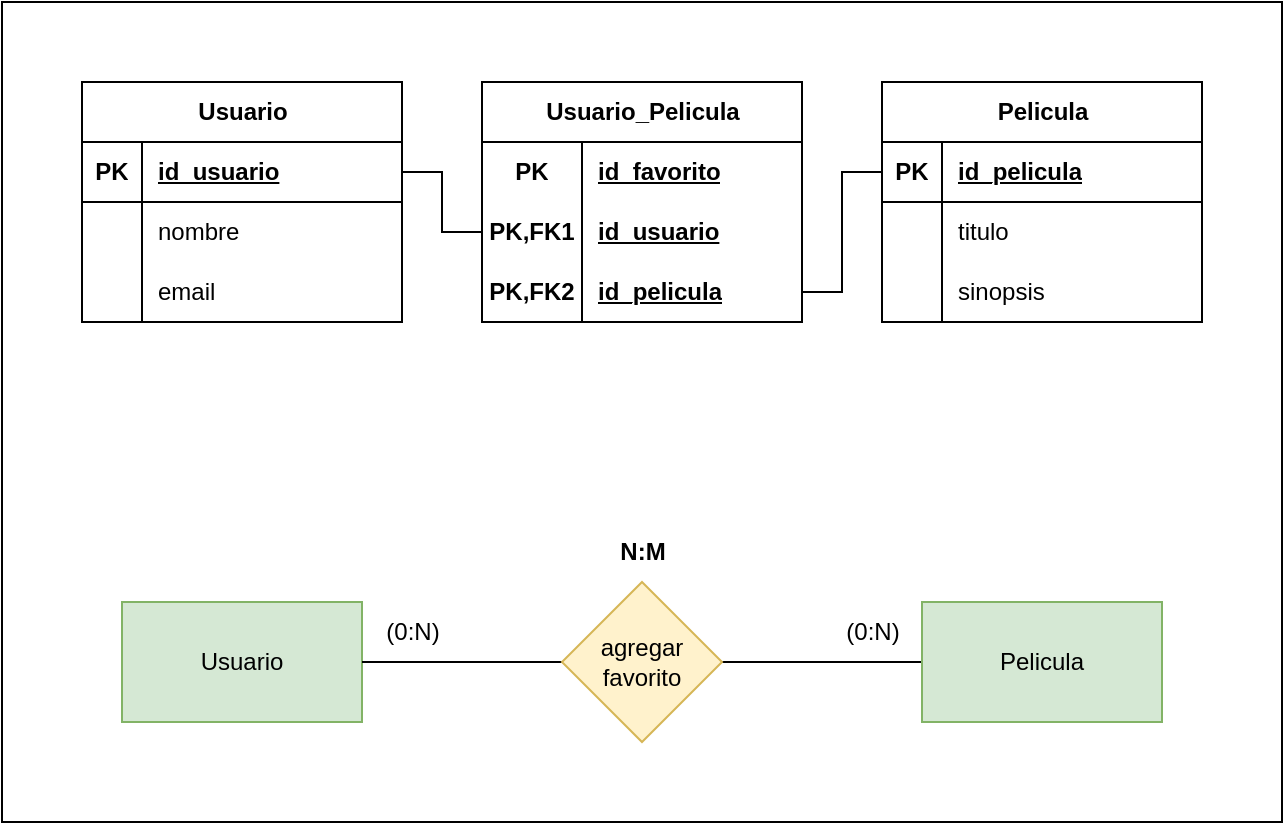 <mxfile version="26.0.10">
  <diagram name="Page-1" id="GOoV3YT7rpH2ohxFPztX">
    <mxGraphModel dx="942" dy="557" grid="1" gridSize="10" guides="1" tooltips="1" connect="1" arrows="1" fold="1" page="1" pageScale="1" pageWidth="850" pageHeight="1100" math="0" shadow="0">
      <root>
        <mxCell id="0" />
        <mxCell id="1" parent="0" />
        <mxCell id="4uTW3PIileqZcP5OVmHS-51" value="" style="group" vertex="1" connectable="0" parent="1">
          <mxGeometry width="640" height="410" as="geometry" />
        </mxCell>
        <mxCell id="4uTW3PIileqZcP5OVmHS-50" value="" style="rounded=0;whiteSpace=wrap;html=1;" vertex="1" parent="4uTW3PIileqZcP5OVmHS-51">
          <mxGeometry width="640" height="410" as="geometry" />
        </mxCell>
        <mxCell id="4uTW3PIileqZcP5OVmHS-1" value="Usuario" style="rounded=0;whiteSpace=wrap;html=1;fillColor=#d5e8d4;strokeColor=#82b366;" vertex="1" parent="4uTW3PIileqZcP5OVmHS-51">
          <mxGeometry x="60" y="300" width="120" height="60" as="geometry" />
        </mxCell>
        <mxCell id="4uTW3PIileqZcP5OVmHS-4" style="edgeStyle=orthogonalEdgeStyle;rounded=0;orthogonalLoop=1;jettySize=auto;html=1;exitX=1;exitY=0.5;exitDx=0;exitDy=0;entryX=0;entryY=0.5;entryDx=0;entryDy=0;endArrow=none;startFill=0;" edge="1" parent="4uTW3PIileqZcP5OVmHS-51" source="4uTW3PIileqZcP5OVmHS-2" target="4uTW3PIileqZcP5OVmHS-3">
          <mxGeometry relative="1" as="geometry" />
        </mxCell>
        <mxCell id="4uTW3PIileqZcP5OVmHS-5" style="edgeStyle=orthogonalEdgeStyle;rounded=0;orthogonalLoop=1;jettySize=auto;html=1;exitX=0;exitY=0.5;exitDx=0;exitDy=0;entryX=1;entryY=0.5;entryDx=0;entryDy=0;endArrow=none;startFill=0;" edge="1" parent="4uTW3PIileqZcP5OVmHS-51" source="4uTW3PIileqZcP5OVmHS-2" target="4uTW3PIileqZcP5OVmHS-1">
          <mxGeometry relative="1" as="geometry" />
        </mxCell>
        <mxCell id="4uTW3PIileqZcP5OVmHS-2" value="&lt;div&gt;agregar&lt;/div&gt;&lt;div&gt;favorito&lt;br&gt;&lt;/div&gt;" style="rhombus;whiteSpace=wrap;html=1;fillColor=#fff2cc;strokeColor=#d6b656;" vertex="1" parent="4uTW3PIileqZcP5OVmHS-51">
          <mxGeometry x="280" y="290" width="80" height="80" as="geometry" />
        </mxCell>
        <mxCell id="4uTW3PIileqZcP5OVmHS-3" value="Pelicula" style="rounded=0;whiteSpace=wrap;html=1;fillColor=#d5e8d4;strokeColor=#82b366;" vertex="1" parent="4uTW3PIileqZcP5OVmHS-51">
          <mxGeometry x="460" y="300" width="120" height="60" as="geometry" />
        </mxCell>
        <mxCell id="4uTW3PIileqZcP5OVmHS-6" value="(0:N)" style="text;html=1;align=center;verticalAlign=middle;resizable=0;points=[];autosize=1;strokeColor=none;fillColor=none;" vertex="1" parent="4uTW3PIileqZcP5OVmHS-51">
          <mxGeometry x="410" y="300" width="50" height="30" as="geometry" />
        </mxCell>
        <mxCell id="4uTW3PIileqZcP5OVmHS-7" value="(0:N)" style="text;html=1;align=center;verticalAlign=middle;resizable=0;points=[];autosize=1;strokeColor=none;fillColor=none;" vertex="1" parent="4uTW3PIileqZcP5OVmHS-51">
          <mxGeometry x="180" y="300" width="50" height="30" as="geometry" />
        </mxCell>
        <mxCell id="4uTW3PIileqZcP5OVmHS-8" value="N:M" style="text;html=1;align=center;verticalAlign=middle;resizable=0;points=[];autosize=1;strokeColor=none;fillColor=none;fontStyle=1" vertex="1" parent="4uTW3PIileqZcP5OVmHS-51">
          <mxGeometry x="295" y="260" width="50" height="30" as="geometry" />
        </mxCell>
        <mxCell id="4uTW3PIileqZcP5OVmHS-9" value="Usuario" style="shape=table;startSize=30;container=1;collapsible=1;childLayout=tableLayout;fixedRows=1;rowLines=0;fontStyle=1;align=center;resizeLast=1;html=1;" vertex="1" parent="4uTW3PIileqZcP5OVmHS-51">
          <mxGeometry x="40" y="40" width="160" height="120" as="geometry" />
        </mxCell>
        <mxCell id="4uTW3PIileqZcP5OVmHS-10" value="" style="shape=tableRow;horizontal=0;startSize=0;swimlaneHead=0;swimlaneBody=0;fillColor=none;collapsible=0;dropTarget=0;points=[[0,0.5],[1,0.5]];portConstraint=eastwest;top=0;left=0;right=0;bottom=1;" vertex="1" parent="4uTW3PIileqZcP5OVmHS-9">
          <mxGeometry y="30" width="160" height="30" as="geometry" />
        </mxCell>
        <mxCell id="4uTW3PIileqZcP5OVmHS-11" value="PK" style="shape=partialRectangle;connectable=0;fillColor=none;top=0;left=0;bottom=0;right=0;fontStyle=1;overflow=hidden;whiteSpace=wrap;html=1;" vertex="1" parent="4uTW3PIileqZcP5OVmHS-10">
          <mxGeometry width="30" height="30" as="geometry">
            <mxRectangle width="30" height="30" as="alternateBounds" />
          </mxGeometry>
        </mxCell>
        <mxCell id="4uTW3PIileqZcP5OVmHS-12" value="id_usuario" style="shape=partialRectangle;connectable=0;fillColor=none;top=0;left=0;bottom=0;right=0;align=left;spacingLeft=6;fontStyle=5;overflow=hidden;whiteSpace=wrap;html=1;" vertex="1" parent="4uTW3PIileqZcP5OVmHS-10">
          <mxGeometry x="30" width="130" height="30" as="geometry">
            <mxRectangle width="130" height="30" as="alternateBounds" />
          </mxGeometry>
        </mxCell>
        <mxCell id="4uTW3PIileqZcP5OVmHS-13" value="" style="shape=tableRow;horizontal=0;startSize=0;swimlaneHead=0;swimlaneBody=0;fillColor=none;collapsible=0;dropTarget=0;points=[[0,0.5],[1,0.5]];portConstraint=eastwest;top=0;left=0;right=0;bottom=0;" vertex="1" parent="4uTW3PIileqZcP5OVmHS-9">
          <mxGeometry y="60" width="160" height="30" as="geometry" />
        </mxCell>
        <mxCell id="4uTW3PIileqZcP5OVmHS-14" value="" style="shape=partialRectangle;connectable=0;fillColor=none;top=0;left=0;bottom=0;right=0;editable=1;overflow=hidden;whiteSpace=wrap;html=1;" vertex="1" parent="4uTW3PIileqZcP5OVmHS-13">
          <mxGeometry width="30" height="30" as="geometry">
            <mxRectangle width="30" height="30" as="alternateBounds" />
          </mxGeometry>
        </mxCell>
        <mxCell id="4uTW3PIileqZcP5OVmHS-15" value="nombre" style="shape=partialRectangle;connectable=0;fillColor=none;top=0;left=0;bottom=0;right=0;align=left;spacingLeft=6;overflow=hidden;whiteSpace=wrap;html=1;" vertex="1" parent="4uTW3PIileqZcP5OVmHS-13">
          <mxGeometry x="30" width="130" height="30" as="geometry">
            <mxRectangle width="130" height="30" as="alternateBounds" />
          </mxGeometry>
        </mxCell>
        <mxCell id="4uTW3PIileqZcP5OVmHS-16" value="" style="shape=tableRow;horizontal=0;startSize=0;swimlaneHead=0;swimlaneBody=0;fillColor=none;collapsible=0;dropTarget=0;points=[[0,0.5],[1,0.5]];portConstraint=eastwest;top=0;left=0;right=0;bottom=0;" vertex="1" parent="4uTW3PIileqZcP5OVmHS-9">
          <mxGeometry y="90" width="160" height="30" as="geometry" />
        </mxCell>
        <mxCell id="4uTW3PIileqZcP5OVmHS-17" value="" style="shape=partialRectangle;connectable=0;fillColor=none;top=0;left=0;bottom=0;right=0;editable=1;overflow=hidden;whiteSpace=wrap;html=1;" vertex="1" parent="4uTW3PIileqZcP5OVmHS-16">
          <mxGeometry width="30" height="30" as="geometry">
            <mxRectangle width="30" height="30" as="alternateBounds" />
          </mxGeometry>
        </mxCell>
        <mxCell id="4uTW3PIileqZcP5OVmHS-18" value="email" style="shape=partialRectangle;connectable=0;fillColor=none;top=0;left=0;bottom=0;right=0;align=left;spacingLeft=6;overflow=hidden;whiteSpace=wrap;html=1;" vertex="1" parent="4uTW3PIileqZcP5OVmHS-16">
          <mxGeometry x="30" width="130" height="30" as="geometry">
            <mxRectangle width="130" height="30" as="alternateBounds" />
          </mxGeometry>
        </mxCell>
        <mxCell id="4uTW3PIileqZcP5OVmHS-22" value="Pelicula" style="shape=table;startSize=30;container=1;collapsible=1;childLayout=tableLayout;fixedRows=1;rowLines=0;fontStyle=1;align=center;resizeLast=1;html=1;" vertex="1" parent="4uTW3PIileqZcP5OVmHS-51">
          <mxGeometry x="440" y="40" width="160" height="120" as="geometry" />
        </mxCell>
        <mxCell id="4uTW3PIileqZcP5OVmHS-23" value="" style="shape=tableRow;horizontal=0;startSize=0;swimlaneHead=0;swimlaneBody=0;fillColor=none;collapsible=0;dropTarget=0;points=[[0,0.5],[1,0.5]];portConstraint=eastwest;top=0;left=0;right=0;bottom=1;" vertex="1" parent="4uTW3PIileqZcP5OVmHS-22">
          <mxGeometry y="30" width="160" height="30" as="geometry" />
        </mxCell>
        <mxCell id="4uTW3PIileqZcP5OVmHS-24" value="PK" style="shape=partialRectangle;connectable=0;fillColor=none;top=0;left=0;bottom=0;right=0;fontStyle=1;overflow=hidden;whiteSpace=wrap;html=1;" vertex="1" parent="4uTW3PIileqZcP5OVmHS-23">
          <mxGeometry width="30" height="30" as="geometry">
            <mxRectangle width="30" height="30" as="alternateBounds" />
          </mxGeometry>
        </mxCell>
        <mxCell id="4uTW3PIileqZcP5OVmHS-25" value="id_pelicula" style="shape=partialRectangle;connectable=0;fillColor=none;top=0;left=0;bottom=0;right=0;align=left;spacingLeft=6;fontStyle=5;overflow=hidden;whiteSpace=wrap;html=1;" vertex="1" parent="4uTW3PIileqZcP5OVmHS-23">
          <mxGeometry x="30" width="130" height="30" as="geometry">
            <mxRectangle width="130" height="30" as="alternateBounds" />
          </mxGeometry>
        </mxCell>
        <mxCell id="4uTW3PIileqZcP5OVmHS-26" value="" style="shape=tableRow;horizontal=0;startSize=0;swimlaneHead=0;swimlaneBody=0;fillColor=none;collapsible=0;dropTarget=0;points=[[0,0.5],[1,0.5]];portConstraint=eastwest;top=0;left=0;right=0;bottom=0;" vertex="1" parent="4uTW3PIileqZcP5OVmHS-22">
          <mxGeometry y="60" width="160" height="30" as="geometry" />
        </mxCell>
        <mxCell id="4uTW3PIileqZcP5OVmHS-27" value="" style="shape=partialRectangle;connectable=0;fillColor=none;top=0;left=0;bottom=0;right=0;editable=1;overflow=hidden;whiteSpace=wrap;html=1;" vertex="1" parent="4uTW3PIileqZcP5OVmHS-26">
          <mxGeometry width="30" height="30" as="geometry">
            <mxRectangle width="30" height="30" as="alternateBounds" />
          </mxGeometry>
        </mxCell>
        <mxCell id="4uTW3PIileqZcP5OVmHS-28" value="titulo" style="shape=partialRectangle;connectable=0;fillColor=none;top=0;left=0;bottom=0;right=0;align=left;spacingLeft=6;overflow=hidden;whiteSpace=wrap;html=1;" vertex="1" parent="4uTW3PIileqZcP5OVmHS-26">
          <mxGeometry x="30" width="130" height="30" as="geometry">
            <mxRectangle width="130" height="30" as="alternateBounds" />
          </mxGeometry>
        </mxCell>
        <mxCell id="4uTW3PIileqZcP5OVmHS-29" value="" style="shape=tableRow;horizontal=0;startSize=0;swimlaneHead=0;swimlaneBody=0;fillColor=none;collapsible=0;dropTarget=0;points=[[0,0.5],[1,0.5]];portConstraint=eastwest;top=0;left=0;right=0;bottom=0;" vertex="1" parent="4uTW3PIileqZcP5OVmHS-22">
          <mxGeometry y="90" width="160" height="30" as="geometry" />
        </mxCell>
        <mxCell id="4uTW3PIileqZcP5OVmHS-30" value="" style="shape=partialRectangle;connectable=0;fillColor=none;top=0;left=0;bottom=0;right=0;editable=1;overflow=hidden;whiteSpace=wrap;html=1;" vertex="1" parent="4uTW3PIileqZcP5OVmHS-29">
          <mxGeometry width="30" height="30" as="geometry">
            <mxRectangle width="30" height="30" as="alternateBounds" />
          </mxGeometry>
        </mxCell>
        <mxCell id="4uTW3PIileqZcP5OVmHS-31" value="sinopsis" style="shape=partialRectangle;connectable=0;fillColor=none;top=0;left=0;bottom=0;right=0;align=left;spacingLeft=6;overflow=hidden;whiteSpace=wrap;html=1;" vertex="1" parent="4uTW3PIileqZcP5OVmHS-29">
          <mxGeometry x="30" width="130" height="30" as="geometry">
            <mxRectangle width="130" height="30" as="alternateBounds" />
          </mxGeometry>
        </mxCell>
        <mxCell id="4uTW3PIileqZcP5OVmHS-32" value="Usuario_Pelicula" style="shape=table;startSize=30;container=1;collapsible=1;childLayout=tableLayout;fixedRows=1;rowLines=0;fontStyle=1;align=center;resizeLast=1;html=1;" vertex="1" parent="4uTW3PIileqZcP5OVmHS-51">
          <mxGeometry x="240" y="40" width="160" height="120" as="geometry" />
        </mxCell>
        <mxCell id="4uTW3PIileqZcP5OVmHS-33" value="" style="shape=tableRow;horizontal=0;startSize=0;swimlaneHead=0;swimlaneBody=0;fillColor=none;collapsible=0;dropTarget=0;points=[[0,0.5],[1,0.5]];portConstraint=eastwest;top=0;left=0;right=0;bottom=0;" vertex="1" parent="4uTW3PIileqZcP5OVmHS-32">
          <mxGeometry y="30" width="160" height="30" as="geometry" />
        </mxCell>
        <mxCell id="4uTW3PIileqZcP5OVmHS-34" value="PK" style="shape=partialRectangle;connectable=0;fillColor=none;top=0;left=0;bottom=0;right=0;fontStyle=1;overflow=hidden;whiteSpace=wrap;html=1;" vertex="1" parent="4uTW3PIileqZcP5OVmHS-33">
          <mxGeometry width="50" height="30" as="geometry">
            <mxRectangle width="50" height="30" as="alternateBounds" />
          </mxGeometry>
        </mxCell>
        <mxCell id="4uTW3PIileqZcP5OVmHS-35" value="id_favorito" style="shape=partialRectangle;connectable=0;fillColor=none;top=0;left=0;bottom=0;right=0;align=left;spacingLeft=6;fontStyle=5;overflow=hidden;whiteSpace=wrap;html=1;" vertex="1" parent="4uTW3PIileqZcP5OVmHS-33">
          <mxGeometry x="50" width="110" height="30" as="geometry">
            <mxRectangle width="110" height="30" as="alternateBounds" />
          </mxGeometry>
        </mxCell>
        <mxCell id="4uTW3PIileqZcP5OVmHS-42" value="" style="shape=tableRow;horizontal=0;startSize=0;swimlaneHead=0;swimlaneBody=0;fillColor=none;collapsible=0;dropTarget=0;points=[[0,0.5],[1,0.5]];portConstraint=eastwest;top=0;left=0;right=0;bottom=0;" vertex="1" parent="4uTW3PIileqZcP5OVmHS-32">
          <mxGeometry y="60" width="160" height="30" as="geometry" />
        </mxCell>
        <mxCell id="4uTW3PIileqZcP5OVmHS-43" value="PK,FK1" style="shape=partialRectangle;connectable=0;fillColor=none;top=0;left=0;bottom=0;right=0;fontStyle=1;overflow=hidden;whiteSpace=wrap;html=1;" vertex="1" parent="4uTW3PIileqZcP5OVmHS-42">
          <mxGeometry width="50" height="30" as="geometry">
            <mxRectangle width="50" height="30" as="alternateBounds" />
          </mxGeometry>
        </mxCell>
        <mxCell id="4uTW3PIileqZcP5OVmHS-44" value="id_usuario" style="shape=partialRectangle;connectable=0;fillColor=none;top=0;left=0;bottom=0;right=0;align=left;spacingLeft=6;fontStyle=5;overflow=hidden;whiteSpace=wrap;html=1;" vertex="1" parent="4uTW3PIileqZcP5OVmHS-42">
          <mxGeometry x="50" width="110" height="30" as="geometry">
            <mxRectangle width="110" height="30" as="alternateBounds" />
          </mxGeometry>
        </mxCell>
        <mxCell id="4uTW3PIileqZcP5OVmHS-45" value="" style="shape=tableRow;horizontal=0;startSize=0;swimlaneHead=0;swimlaneBody=0;fillColor=none;collapsible=0;dropTarget=0;points=[[0,0.5],[1,0.5]];portConstraint=eastwest;top=0;left=0;right=0;bottom=1;" vertex="1" parent="4uTW3PIileqZcP5OVmHS-32">
          <mxGeometry y="90" width="160" height="30" as="geometry" />
        </mxCell>
        <mxCell id="4uTW3PIileqZcP5OVmHS-46" value="PK,FK2" style="shape=partialRectangle;connectable=0;fillColor=none;top=0;left=0;bottom=0;right=0;fontStyle=1;overflow=hidden;whiteSpace=wrap;html=1;" vertex="1" parent="4uTW3PIileqZcP5OVmHS-45">
          <mxGeometry width="50" height="30" as="geometry">
            <mxRectangle width="50" height="30" as="alternateBounds" />
          </mxGeometry>
        </mxCell>
        <mxCell id="4uTW3PIileqZcP5OVmHS-47" value="id_pelicula" style="shape=partialRectangle;connectable=0;fillColor=none;top=0;left=0;bottom=0;right=0;align=left;spacingLeft=6;fontStyle=5;overflow=hidden;whiteSpace=wrap;html=1;" vertex="1" parent="4uTW3PIileqZcP5OVmHS-45">
          <mxGeometry x="50" width="110" height="30" as="geometry">
            <mxRectangle width="110" height="30" as="alternateBounds" />
          </mxGeometry>
        </mxCell>
        <mxCell id="4uTW3PIileqZcP5OVmHS-48" style="edgeStyle=orthogonalEdgeStyle;rounded=0;orthogonalLoop=1;jettySize=auto;html=1;exitX=1;exitY=0.5;exitDx=0;exitDy=0;entryX=0;entryY=0.5;entryDx=0;entryDy=0;endArrow=none;startFill=0;" edge="1" parent="4uTW3PIileqZcP5OVmHS-51" source="4uTW3PIileqZcP5OVmHS-10" target="4uTW3PIileqZcP5OVmHS-42">
          <mxGeometry relative="1" as="geometry" />
        </mxCell>
        <mxCell id="4uTW3PIileqZcP5OVmHS-49" style="edgeStyle=orthogonalEdgeStyle;rounded=0;orthogonalLoop=1;jettySize=auto;html=1;exitX=0;exitY=0.5;exitDx=0;exitDy=0;entryX=1;entryY=0.5;entryDx=0;entryDy=0;endArrow=none;startFill=0;" edge="1" parent="4uTW3PIileqZcP5OVmHS-51" source="4uTW3PIileqZcP5OVmHS-23" target="4uTW3PIileqZcP5OVmHS-45">
          <mxGeometry relative="1" as="geometry" />
        </mxCell>
      </root>
    </mxGraphModel>
  </diagram>
</mxfile>
